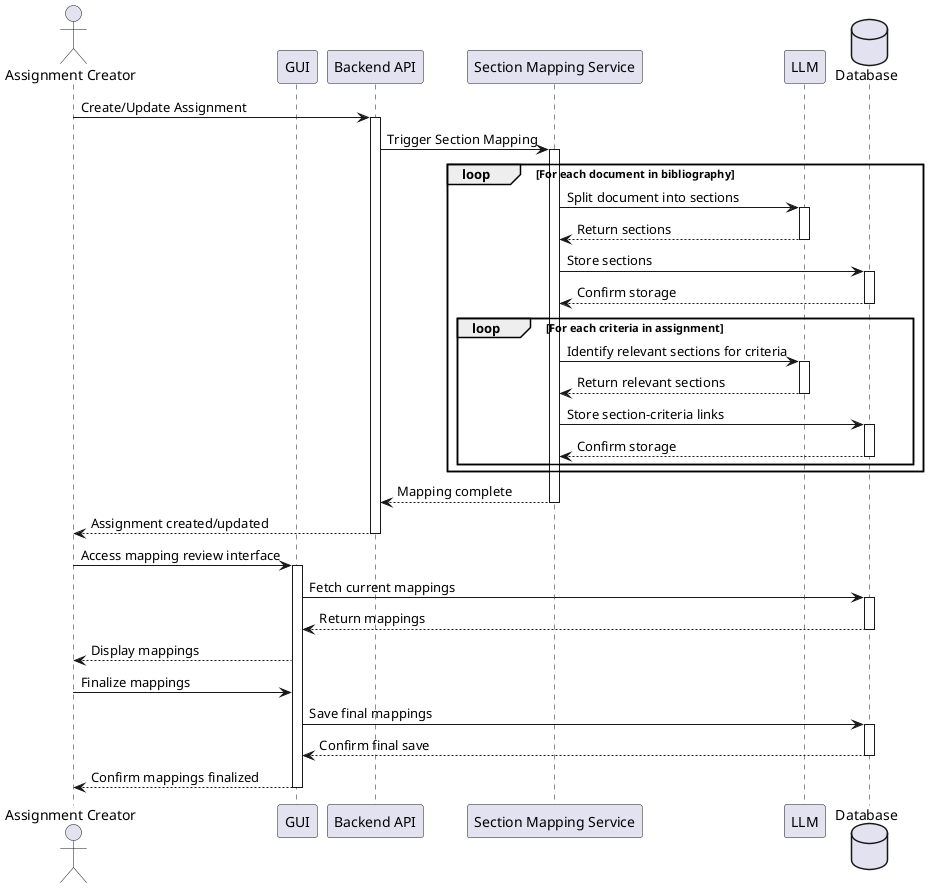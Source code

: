@startuml
actor "Assignment Creator" as AC
participant "GUI" as GUI
participant "Backend API" as API
participant "Section Mapping Service" as SMS
participant "LLM" as LLM
database "Database" as DB


AC -> API: Create/Update Assignment
activate API

API -> SMS: Trigger Section Mapping
activate SMS

loop For each document in bibliography
    SMS -> LLM: Split document into sections
    activate LLM
    LLM --> SMS: Return sections
    deactivate LLM
    
    SMS -> DB: Store sections
    activate DB
    DB --> SMS: Confirm storage
    deactivate DB
    
    loop For each criteria in assignment
        SMS -> LLM: Identify relevant sections for criteria
        activate LLM
        LLM --> SMS: Return relevant sections
        deactivate LLM
        
        SMS -> DB: Store section-criteria links
        activate DB
        DB --> SMS: Confirm storage
        deactivate DB
    end
end

SMS --> API: Mapping complete
deactivate SMS

API --> AC: Assignment created/updated
deactivate API

AC -> GUI: Access mapping review interface
activate GUI

GUI -> DB: Fetch current mappings
activate DB
DB --> GUI: Return mappings
deactivate DB

GUI --> AC: Display mappings

AC -> GUI: Finalize mappings
GUI -> DB: Save final mappings
activate DB
DB --> GUI: Confirm final save
deactivate DB
GUI --> AC: Confirm mappings finalized

deactivate GUI

@enduml
